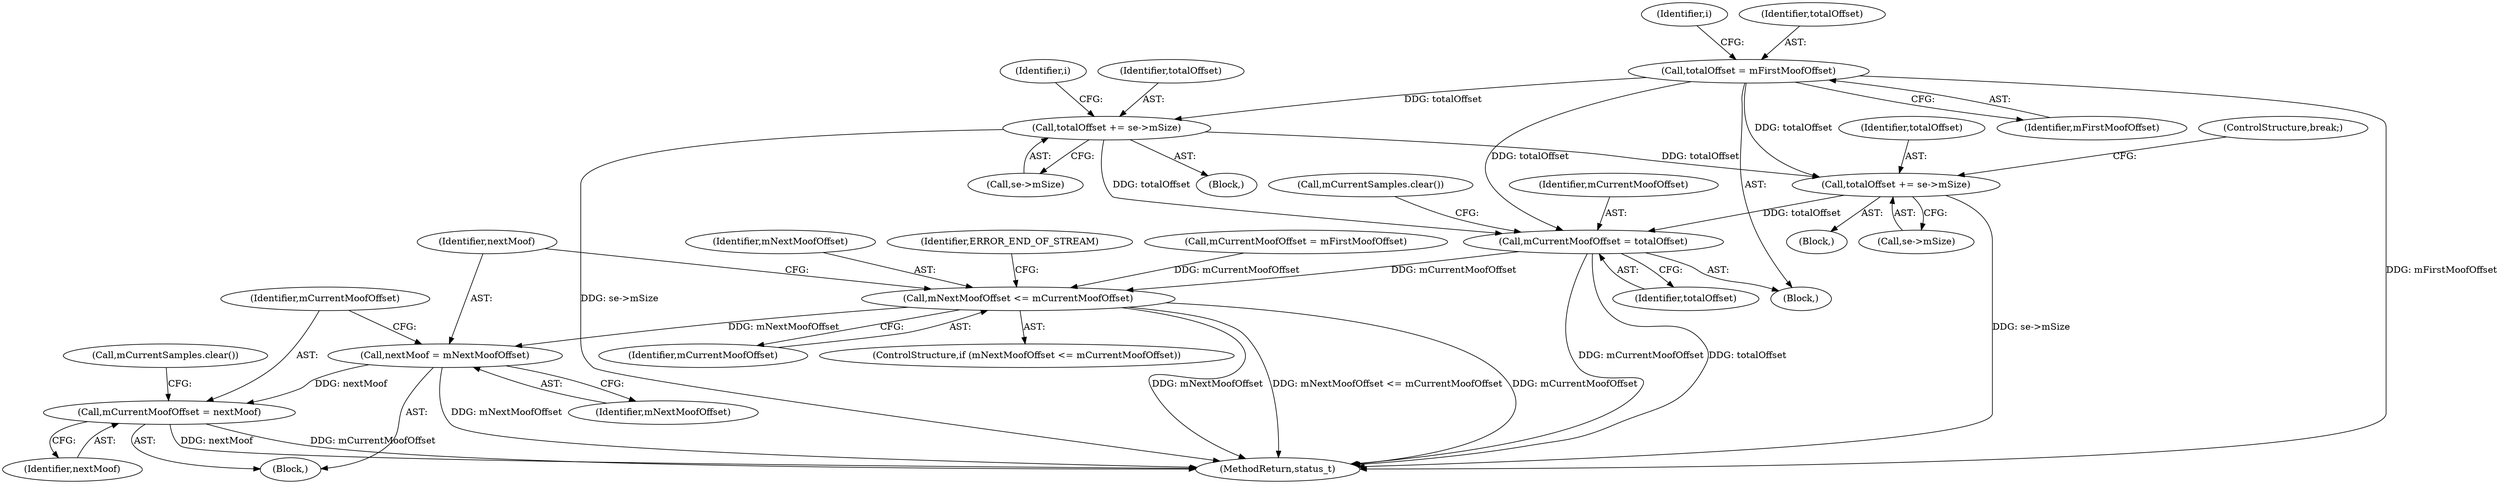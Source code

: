 digraph "0_Android_d48f0f145f8f0f4472bc0af668ac9a8bce44ba9b@pointer" {
"1000204" [label="(Call,totalOffset += se->mSize)"];
"1000215" [label="(Call,totalOffset += se->mSize)"];
"1000144" [label="(Call,totalOffset = mFirstMoofOffset)"];
"1000220" [label="(Call,mCurrentMoofOffset = totalOffset)"];
"1000293" [label="(Call,mNextMoofOffset <= mCurrentMoofOffset)"];
"1000300" [label="(Call,nextMoof = mNextMoofOffset)"];
"1000303" [label="(Call,mCurrentMoofOffset = nextMoof)"];
"1000156" [label="(Identifier,i)"];
"1000305" [label="(Identifier,nextMoof)"];
"1000302" [label="(Identifier,mNextMoofOffset)"];
"1000215" [label="(Call,totalOffset += se->mSize)"];
"1000301" [label="(Identifier,nextMoof)"];
"1000222" [label="(Identifier,totalOffset)"];
"1000294" [label="(Identifier,mNextMoofOffset)"];
"1000295" [label="(Identifier,mCurrentMoofOffset)"];
"1000291" [label="(Block,)"];
"1000303" [label="(Call,mCurrentMoofOffset = nextMoof)"];
"1000146" [label="(Identifier,mFirstMoofOffset)"];
"1000150" [label="(Identifier,i)"];
"1000836" [label="(MethodReturn,status_t)"];
"1000216" [label="(Identifier,totalOffset)"];
"1000298" [label="(Identifier,ERROR_END_OF_STREAM)"];
"1000217" [label="(Call,se->mSize)"];
"1000144" [label="(Call,totalOffset = mFirstMoofOffset)"];
"1000157" [label="(Block,)"];
"1000304" [label="(Identifier,mCurrentMoofOffset)"];
"1000300" [label="(Call,nextMoof = mNextMoofOffset)"];
"1000293" [label="(Call,mNextMoofOffset <= mCurrentMoofOffset)"];
"1000145" [label="(Identifier,totalOffset)"];
"1000223" [label="(Call,mCurrentSamples.clear())"];
"1000206" [label="(Call,se->mSize)"];
"1000205" [label="(Identifier,totalOffset)"];
"1000306" [label="(Call,mCurrentSamples.clear())"];
"1000138" [label="(Block,)"];
"1000198" [label="(Block,)"];
"1000209" [label="(ControlStructure,break;)"];
"1000221" [label="(Identifier,mCurrentMoofOffset)"];
"1000204" [label="(Call,totalOffset += se->mSize)"];
"1000220" [label="(Call,mCurrentMoofOffset = totalOffset)"];
"1000292" [label="(ControlStructure,if (mNextMoofOffset <= mCurrentMoofOffset))"];
"1000233" [label="(Call,mCurrentMoofOffset = mFirstMoofOffset)"];
"1000204" -> "1000198"  [label="AST: "];
"1000204" -> "1000206"  [label="CFG: "];
"1000205" -> "1000204"  [label="AST: "];
"1000206" -> "1000204"  [label="AST: "];
"1000209" -> "1000204"  [label="CFG: "];
"1000204" -> "1000836"  [label="DDG: se->mSize"];
"1000215" -> "1000204"  [label="DDG: totalOffset"];
"1000144" -> "1000204"  [label="DDG: totalOffset"];
"1000204" -> "1000220"  [label="DDG: totalOffset"];
"1000215" -> "1000157"  [label="AST: "];
"1000215" -> "1000217"  [label="CFG: "];
"1000216" -> "1000215"  [label="AST: "];
"1000217" -> "1000215"  [label="AST: "];
"1000156" -> "1000215"  [label="CFG: "];
"1000215" -> "1000836"  [label="DDG: se->mSize"];
"1000144" -> "1000215"  [label="DDG: totalOffset"];
"1000215" -> "1000220"  [label="DDG: totalOffset"];
"1000144" -> "1000138"  [label="AST: "];
"1000144" -> "1000146"  [label="CFG: "];
"1000145" -> "1000144"  [label="AST: "];
"1000146" -> "1000144"  [label="AST: "];
"1000150" -> "1000144"  [label="CFG: "];
"1000144" -> "1000836"  [label="DDG: mFirstMoofOffset"];
"1000144" -> "1000220"  [label="DDG: totalOffset"];
"1000220" -> "1000138"  [label="AST: "];
"1000220" -> "1000222"  [label="CFG: "];
"1000221" -> "1000220"  [label="AST: "];
"1000222" -> "1000220"  [label="AST: "];
"1000223" -> "1000220"  [label="CFG: "];
"1000220" -> "1000836"  [label="DDG: mCurrentMoofOffset"];
"1000220" -> "1000836"  [label="DDG: totalOffset"];
"1000220" -> "1000293"  [label="DDG: mCurrentMoofOffset"];
"1000293" -> "1000292"  [label="AST: "];
"1000293" -> "1000295"  [label="CFG: "];
"1000294" -> "1000293"  [label="AST: "];
"1000295" -> "1000293"  [label="AST: "];
"1000298" -> "1000293"  [label="CFG: "];
"1000301" -> "1000293"  [label="CFG: "];
"1000293" -> "1000836"  [label="DDG: mNextMoofOffset"];
"1000293" -> "1000836"  [label="DDG: mNextMoofOffset <= mCurrentMoofOffset"];
"1000293" -> "1000836"  [label="DDG: mCurrentMoofOffset"];
"1000233" -> "1000293"  [label="DDG: mCurrentMoofOffset"];
"1000293" -> "1000300"  [label="DDG: mNextMoofOffset"];
"1000300" -> "1000291"  [label="AST: "];
"1000300" -> "1000302"  [label="CFG: "];
"1000301" -> "1000300"  [label="AST: "];
"1000302" -> "1000300"  [label="AST: "];
"1000304" -> "1000300"  [label="CFG: "];
"1000300" -> "1000836"  [label="DDG: mNextMoofOffset"];
"1000300" -> "1000303"  [label="DDG: nextMoof"];
"1000303" -> "1000291"  [label="AST: "];
"1000303" -> "1000305"  [label="CFG: "];
"1000304" -> "1000303"  [label="AST: "];
"1000305" -> "1000303"  [label="AST: "];
"1000306" -> "1000303"  [label="CFG: "];
"1000303" -> "1000836"  [label="DDG: mCurrentMoofOffset"];
"1000303" -> "1000836"  [label="DDG: nextMoof"];
}
